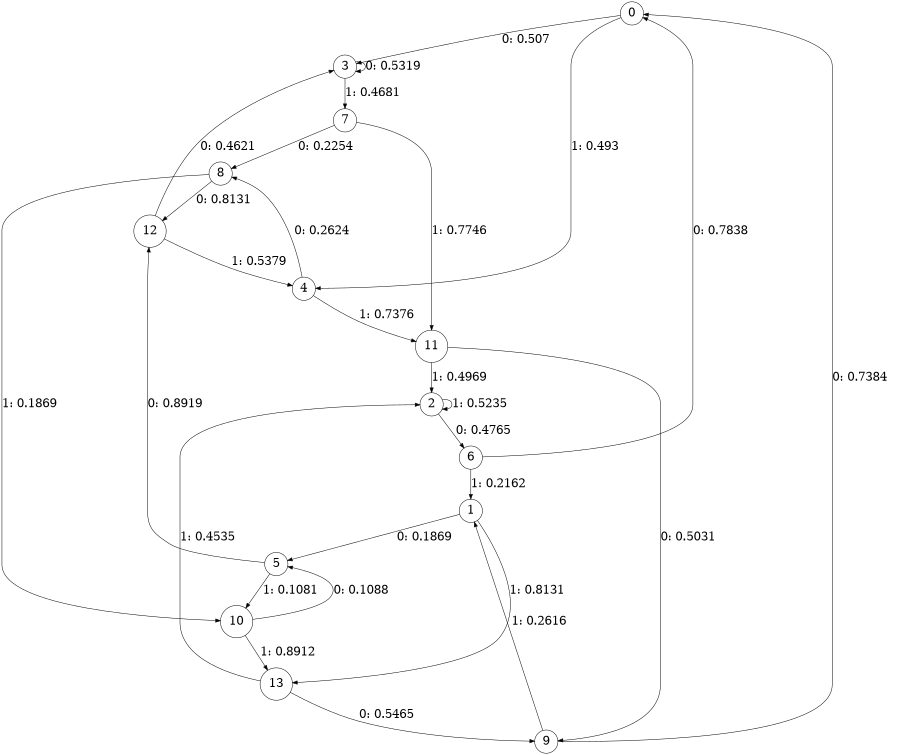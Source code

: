 digraph "ch17concat_phase3_L4" {
size = "6,8.5";
ratio = "fill";
node [shape = circle];
node [fontsize = 24];
edge [fontsize = 24];
0 -> 3 [label = "0: 0.507    "];
0 -> 4 [label = "1: 0.493    "];
1 -> 5 [label = "0: 0.1869   "];
1 -> 13 [label = "1: 0.8131   "];
2 -> 6 [label = "0: 0.4765   "];
2 -> 2 [label = "1: 0.5235   "];
3 -> 3 [label = "0: 0.5319   "];
3 -> 7 [label = "1: 0.4681   "];
4 -> 8 [label = "0: 0.2624   "];
4 -> 11 [label = "1: 0.7376   "];
5 -> 12 [label = "0: 0.8919   "];
5 -> 10 [label = "1: 0.1081   "];
6 -> 0 [label = "0: 0.7838   "];
6 -> 1 [label = "1: 0.2162   "];
7 -> 8 [label = "0: 0.2254   "];
7 -> 11 [label = "1: 0.7746   "];
8 -> 12 [label = "0: 0.8131   "];
8 -> 10 [label = "1: 0.1869   "];
9 -> 0 [label = "0: 0.7384   "];
9 -> 1 [label = "1: 0.2616   "];
10 -> 5 [label = "0: 0.1088   "];
10 -> 13 [label = "1: 0.8912   "];
11 -> 9 [label = "0: 0.5031   "];
11 -> 2 [label = "1: 0.4969   "];
12 -> 3 [label = "0: 0.4621   "];
12 -> 4 [label = "1: 0.5379   "];
13 -> 9 [label = "0: 0.5465   "];
13 -> 2 [label = "1: 0.4535   "];
}